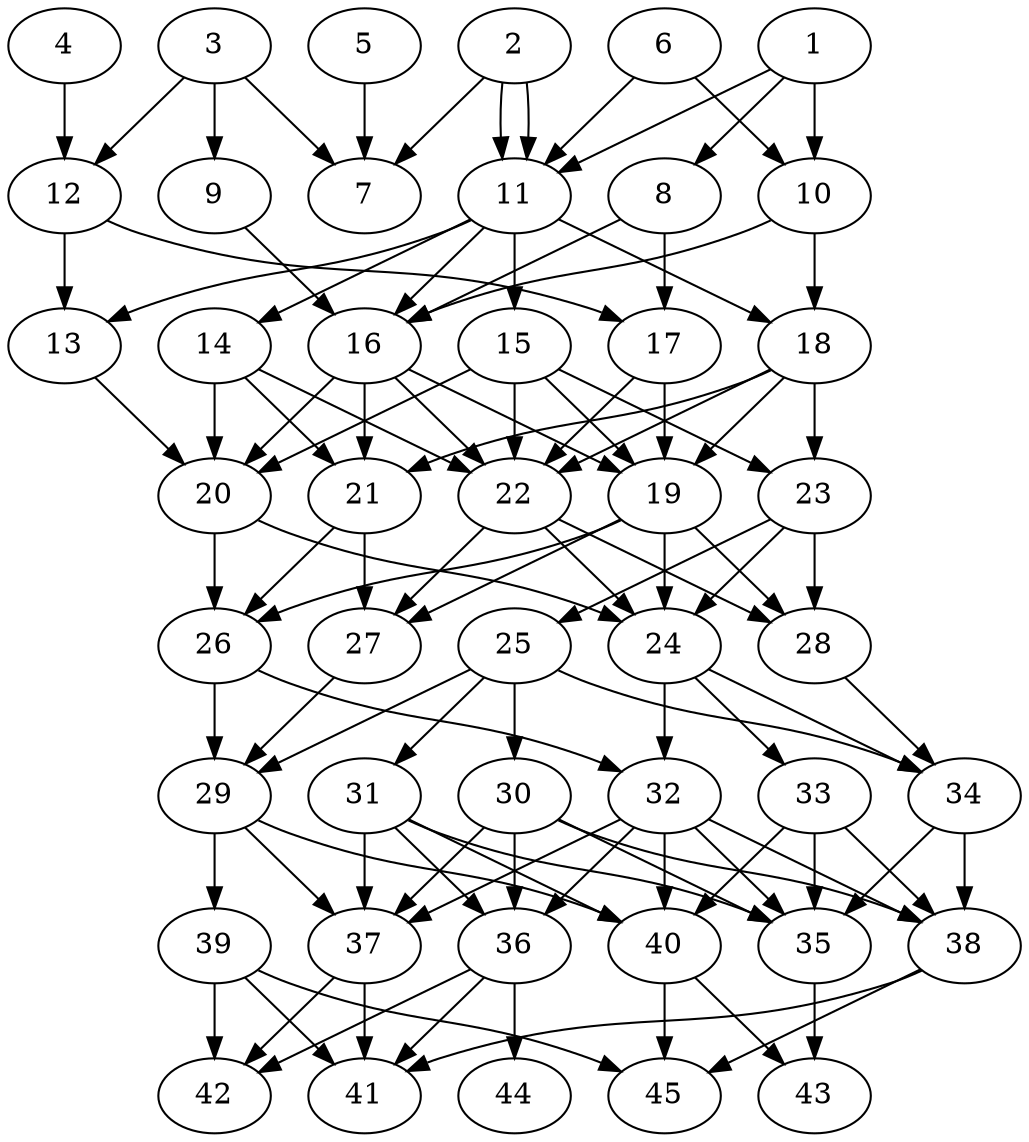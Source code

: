 // DAG automatically generated by daggen at Thu Oct  3 14:07:24 2019
// ./daggen --dot -n 45 --ccr 0.4 --fat 0.5 --regular 0.9 --density 0.7 --mindata 5242880 --maxdata 52428800 
digraph G {
  1 [size="32107520", alpha="0.15", expect_size="12843008"] 
  1 -> 8 [size ="12843008"]
  1 -> 10 [size ="12843008"]
  1 -> 11 [size ="12843008"]
  2 [size="39162880", alpha="0.02", expect_size="15665152"] 
  2 -> 7 [size ="15665152"]
  2 -> 11 [size ="15665152"]
  2 -> 11 [size ="15665152"]
  3 [size="88496640", alpha="0.20", expect_size="35398656"] 
  3 -> 7 [size ="35398656"]
  3 -> 9 [size ="35398656"]
  3 -> 12 [size ="35398656"]
  4 [size="67123200", alpha="0.04", expect_size="26849280"] 
  4 -> 12 [size ="26849280"]
  5 [size="126233600", alpha="0.06", expect_size="50493440"] 
  5 -> 7 [size ="50493440"]
  6 [size="55569920", alpha="0.14", expect_size="22227968"] 
  6 -> 10 [size ="22227968"]
  6 -> 11 [size ="22227968"]
  7 [size="116313600", alpha="0.18", expect_size="46525440"] 
  8 [size="87175680", alpha="0.10", expect_size="34870272"] 
  8 -> 16 [size ="34870272"]
  8 -> 17 [size ="34870272"]
  9 [size="35612160", alpha="0.15", expect_size="14244864"] 
  9 -> 16 [size ="14244864"]
  10 [size="51409920", alpha="0.09", expect_size="20563968"] 
  10 -> 16 [size ="20563968"]
  10 -> 18 [size ="20563968"]
  11 [size="21547520", alpha="0.06", expect_size="8619008"] 
  11 -> 13 [size ="8619008"]
  11 -> 14 [size ="8619008"]
  11 -> 15 [size ="8619008"]
  11 -> 16 [size ="8619008"]
  11 -> 18 [size ="8619008"]
  12 [size="112488960", alpha="0.19", expect_size="44995584"] 
  12 -> 13 [size ="44995584"]
  12 -> 17 [size ="44995584"]
  13 [size="125864960", alpha="0.13", expect_size="50345984"] 
  13 -> 20 [size ="50345984"]
  14 [size="123952640", alpha="0.14", expect_size="49581056"] 
  14 -> 20 [size ="49581056"]
  14 -> 21 [size ="49581056"]
  14 -> 22 [size ="49581056"]
  15 [size="26864640", alpha="0.08", expect_size="10745856"] 
  15 -> 19 [size ="10745856"]
  15 -> 20 [size ="10745856"]
  15 -> 22 [size ="10745856"]
  15 -> 23 [size ="10745856"]
  16 [size="63997440", alpha="0.12", expect_size="25598976"] 
  16 -> 19 [size ="25598976"]
  16 -> 20 [size ="25598976"]
  16 -> 21 [size ="25598976"]
  16 -> 22 [size ="25598976"]
  17 [size="26375680", alpha="0.06", expect_size="10550272"] 
  17 -> 19 [size ="10550272"]
  17 -> 22 [size ="10550272"]
  18 [size="13204480", alpha="0.18", expect_size="5281792"] 
  18 -> 19 [size ="5281792"]
  18 -> 21 [size ="5281792"]
  18 -> 22 [size ="5281792"]
  18 -> 23 [size ="5281792"]
  19 [size="72724480", alpha="0.04", expect_size="29089792"] 
  19 -> 24 [size ="29089792"]
  19 -> 26 [size ="29089792"]
  19 -> 27 [size ="29089792"]
  19 -> 28 [size ="29089792"]
  20 [size="44341760", alpha="0.08", expect_size="17736704"] 
  20 -> 24 [size ="17736704"]
  20 -> 26 [size ="17736704"]
  21 [size="98181120", alpha="0.15", expect_size="39272448"] 
  21 -> 26 [size ="39272448"]
  21 -> 27 [size ="39272448"]
  22 [size="130808320", alpha="0.07", expect_size="52323328"] 
  22 -> 24 [size ="52323328"]
  22 -> 27 [size ="52323328"]
  22 -> 28 [size ="52323328"]
  23 [size="122329600", alpha="0.12", expect_size="48931840"] 
  23 -> 24 [size ="48931840"]
  23 -> 25 [size ="48931840"]
  23 -> 28 [size ="48931840"]
  24 [size="82572800", alpha="0.05", expect_size="33029120"] 
  24 -> 32 [size ="33029120"]
  24 -> 33 [size ="33029120"]
  24 -> 34 [size ="33029120"]
  25 [size="49876480", alpha="0.18", expect_size="19950592"] 
  25 -> 29 [size ="19950592"]
  25 -> 30 [size ="19950592"]
  25 -> 31 [size ="19950592"]
  25 -> 34 [size ="19950592"]
  26 [size="95034880", alpha="0.18", expect_size="38013952"] 
  26 -> 29 [size ="38013952"]
  26 -> 32 [size ="38013952"]
  27 [size="48629760", alpha="0.16", expect_size="19451904"] 
  27 -> 29 [size ="19451904"]
  28 [size="85294080", alpha="0.06", expect_size="34117632"] 
  28 -> 34 [size ="34117632"]
  29 [size="72739840", alpha="0.20", expect_size="29095936"] 
  29 -> 37 [size ="29095936"]
  29 -> 39 [size ="29095936"]
  29 -> 40 [size ="29095936"]
  30 [size="96117760", alpha="0.00", expect_size="38447104"] 
  30 -> 35 [size ="38447104"]
  30 -> 36 [size ="38447104"]
  30 -> 37 [size ="38447104"]
  30 -> 38 [size ="38447104"]
  31 [size="25584640", alpha="0.02", expect_size="10233856"] 
  31 -> 35 [size ="10233856"]
  31 -> 36 [size ="10233856"]
  31 -> 37 [size ="10233856"]
  31 -> 40 [size ="10233856"]
  32 [size="116075520", alpha="0.01", expect_size="46430208"] 
  32 -> 35 [size ="46430208"]
  32 -> 36 [size ="46430208"]
  32 -> 37 [size ="46430208"]
  32 -> 38 [size ="46430208"]
  32 -> 40 [size ="46430208"]
  33 [size="39751680", alpha="0.18", expect_size="15900672"] 
  33 -> 35 [size ="15900672"]
  33 -> 38 [size ="15900672"]
  33 -> 40 [size ="15900672"]
  34 [size="107932160", alpha="0.15", expect_size="43172864"] 
  34 -> 35 [size ="43172864"]
  34 -> 38 [size ="43172864"]
  35 [size="20746240", alpha="0.14", expect_size="8298496"] 
  35 -> 43 [size ="8298496"]
  36 [size="127244800", alpha="0.01", expect_size="50897920"] 
  36 -> 41 [size ="50897920"]
  36 -> 42 [size ="50897920"]
  36 -> 44 [size ="50897920"]
  37 [size="116001280", alpha="0.11", expect_size="46400512"] 
  37 -> 41 [size ="46400512"]
  37 -> 42 [size ="46400512"]
  38 [size="90222080", alpha="0.01", expect_size="36088832"] 
  38 -> 41 [size ="36088832"]
  38 -> 45 [size ="36088832"]
  39 [size="123980800", alpha="0.01", expect_size="49592320"] 
  39 -> 41 [size ="49592320"]
  39 -> 42 [size ="49592320"]
  39 -> 45 [size ="49592320"]
  40 [size="121815040", alpha="0.06", expect_size="48726016"] 
  40 -> 43 [size ="48726016"]
  40 -> 45 [size ="48726016"]
  41 [size="122032640", alpha="0.06", expect_size="48813056"] 
  42 [size="15106560", alpha="0.05", expect_size="6042624"] 
  43 [size="18383360", alpha="0.04", expect_size="7353344"] 
  44 [size="126661120", alpha="0.13", expect_size="50664448"] 
  45 [size="96885760", alpha="0.10", expect_size="38754304"] 
}
